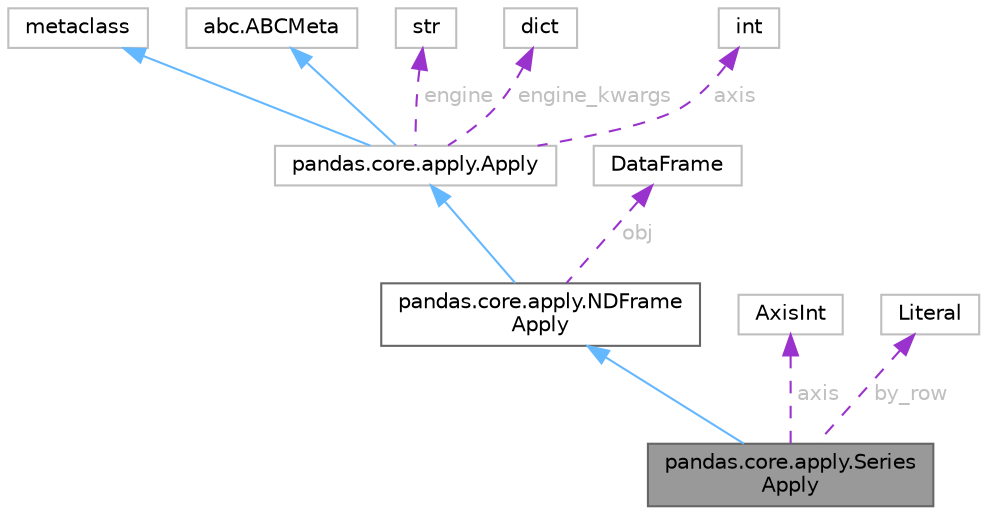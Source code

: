 digraph "pandas.core.apply.SeriesApply"
{
 // LATEX_PDF_SIZE
  bgcolor="transparent";
  edge [fontname=Helvetica,fontsize=10,labelfontname=Helvetica,labelfontsize=10];
  node [fontname=Helvetica,fontsize=10,shape=box,height=0.2,width=0.4];
  Node1 [id="Node000001",label="pandas.core.apply.Series\lApply",height=0.2,width=0.4,color="gray40", fillcolor="grey60", style="filled", fontcolor="black",tooltip=" "];
  Node2 -> Node1 [id="edge11_Node000001_Node000002",dir="back",color="steelblue1",style="solid",tooltip=" "];
  Node2 [id="Node000002",label="pandas.core.apply.NDFrame\lApply",height=0.2,width=0.4,color="gray40", fillcolor="white", style="filled",URL="$d2/d39/classpandas_1_1core_1_1apply_1_1NDFrameApply.html",tooltip=" "];
  Node3 -> Node2 [id="edge12_Node000002_Node000003",dir="back",color="steelblue1",style="solid",tooltip=" "];
  Node3 [id="Node000003",label="pandas.core.apply.Apply",height=0.2,width=0.4,color="grey75", fillcolor="white", style="filled",URL="$d0/d8e/classpandas_1_1core_1_1apply_1_1Apply.html",tooltip=" "];
  Node4 -> Node3 [id="edge13_Node000003_Node000004",dir="back",color="steelblue1",style="solid",tooltip=" "];
  Node4 [id="Node000004",label="metaclass",height=0.2,width=0.4,color="grey75", fillcolor="white", style="filled",URL="$d1/d9a/classmetaclass.html",tooltip=" "];
  Node5 -> Node3 [id="edge14_Node000003_Node000005",dir="back",color="steelblue1",style="solid",tooltip=" "];
  Node5 [id="Node000005",label="abc.ABCMeta",height=0.2,width=0.4,color="grey75", fillcolor="white", style="filled",tooltip=" "];
  Node6 -> Node3 [id="edge15_Node000003_Node000006",dir="back",color="darkorchid3",style="dashed",tooltip=" ",label=" engine",fontcolor="grey" ];
  Node6 [id="Node000006",label="str",height=0.2,width=0.4,color="grey75", fillcolor="white", style="filled",tooltip=" "];
  Node7 -> Node3 [id="edge16_Node000003_Node000007",dir="back",color="darkorchid3",style="dashed",tooltip=" ",label=" engine_kwargs",fontcolor="grey" ];
  Node7 [id="Node000007",label="dict",height=0.2,width=0.4,color="grey75", fillcolor="white", style="filled",tooltip=" "];
  Node8 -> Node3 [id="edge17_Node000003_Node000008",dir="back",color="darkorchid3",style="dashed",tooltip=" ",label=" axis",fontcolor="grey" ];
  Node8 [id="Node000008",label="int",height=0.2,width=0.4,color="grey75", fillcolor="white", style="filled",tooltip=" "];
  Node9 -> Node2 [id="edge18_Node000002_Node000009",dir="back",color="darkorchid3",style="dashed",tooltip=" ",label=" obj",fontcolor="grey" ];
  Node9 [id="Node000009",label="DataFrame",height=0.2,width=0.4,color="grey75", fillcolor="white", style="filled",tooltip=" "];
  Node10 -> Node1 [id="edge19_Node000001_Node000010",dir="back",color="darkorchid3",style="dashed",tooltip=" ",label=" axis",fontcolor="grey" ];
  Node10 [id="Node000010",label="AxisInt",height=0.2,width=0.4,color="grey75", fillcolor="white", style="filled",tooltip=" "];
  Node11 -> Node1 [id="edge20_Node000001_Node000011",dir="back",color="darkorchid3",style="dashed",tooltip=" ",label=" by_row",fontcolor="grey" ];
  Node11 [id="Node000011",label="Literal",height=0.2,width=0.4,color="grey75", fillcolor="white", style="filled",tooltip=" "];
}

